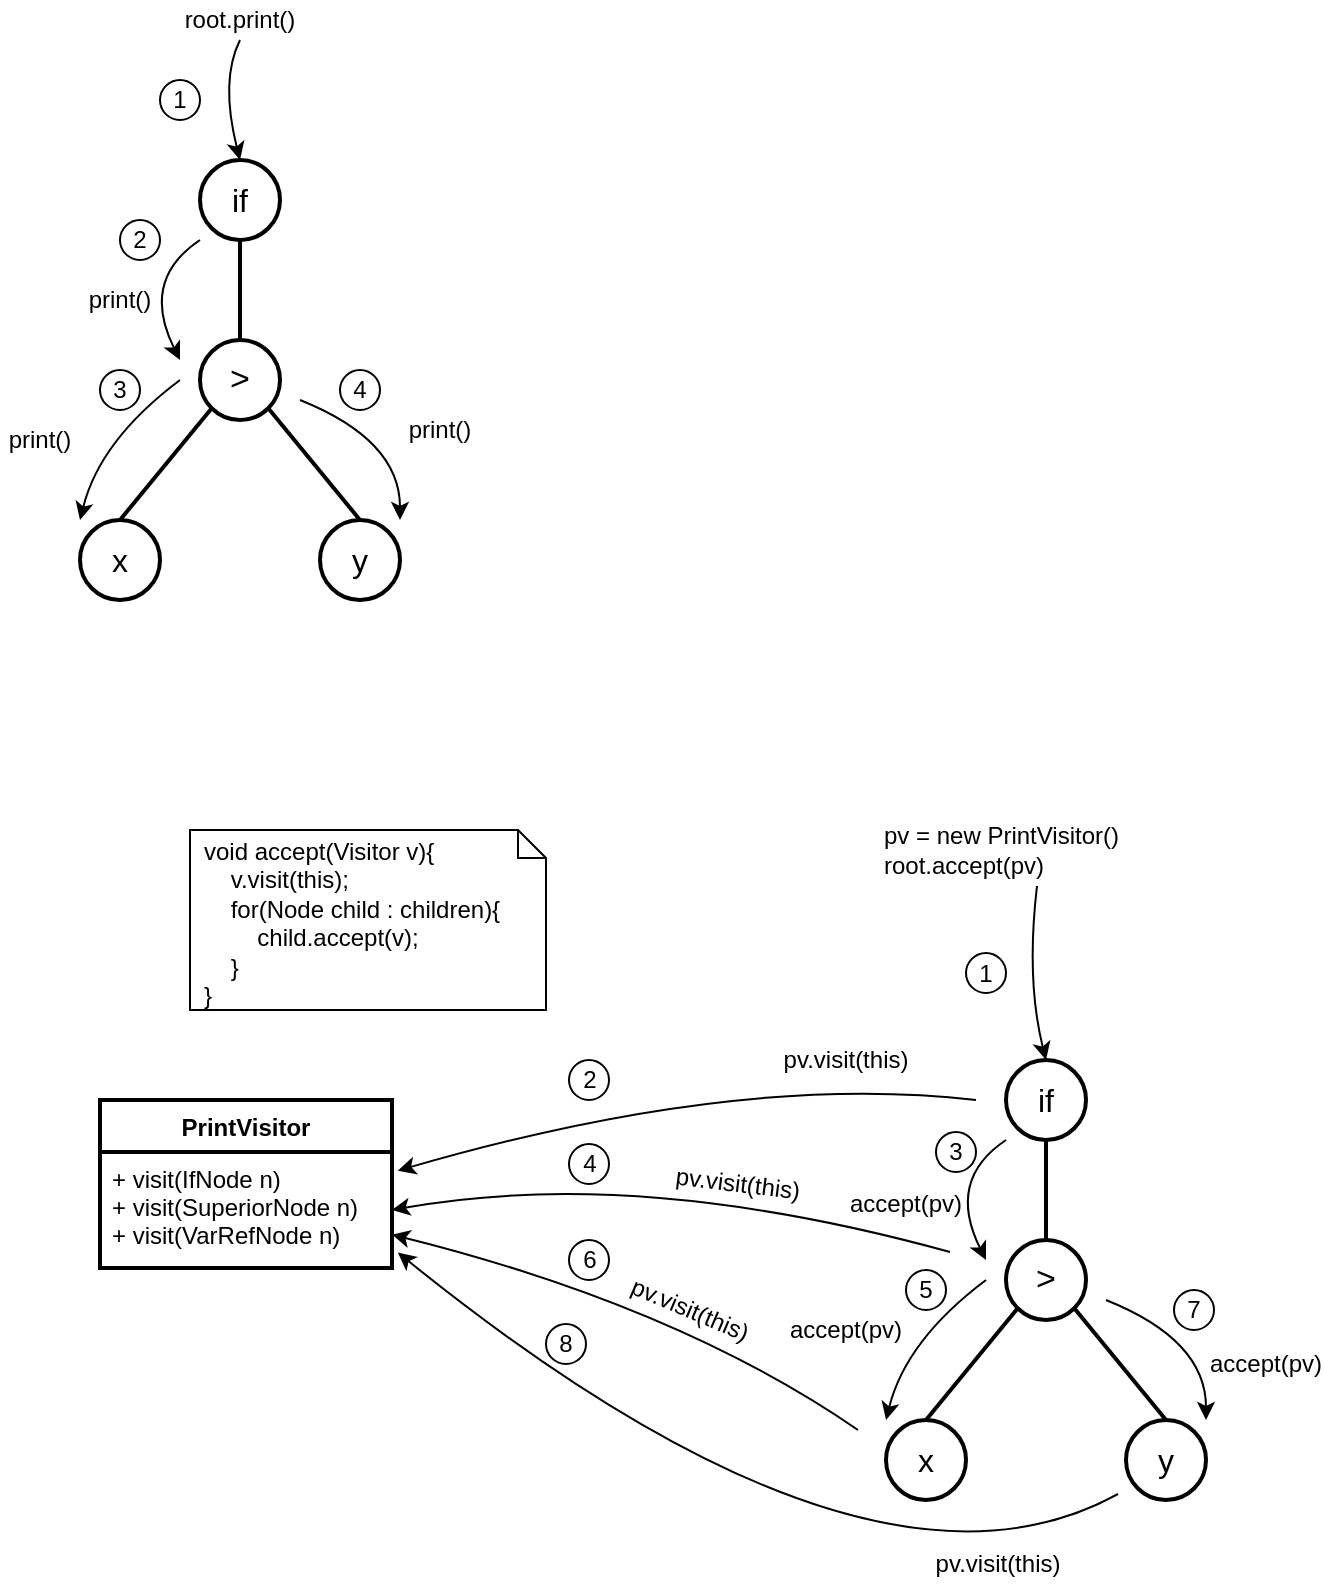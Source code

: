 <mxfile version="10.6.8" type="device"><diagram id="q6o6kI4Xg-qboMViE8kz" name="Page-1"><mxGraphModel dx="951" dy="586" grid="0" gridSize="10" guides="1" tooltips="1" connect="1" arrows="1" fold="1" page="1" pageScale="1" pageWidth="827" pageHeight="1169" math="0" shadow="0"><root><mxCell id="0"/><mxCell id="1" parent="0"/><mxCell id="_Ok47HqWuTcQGErP5vjn-19" value="2" style="ellipse;whiteSpace=wrap;html=1;aspect=fixed;" parent="1" vertex="1"><mxGeometry x="200" y="210" width="20" height="20" as="geometry"/></mxCell><mxCell id="_Ok47HqWuTcQGErP5vjn-2" value="&lt;font style=&quot;font-size: 17px&quot;&gt;&amp;gt;&lt;/font&gt;" style="ellipse;whiteSpace=wrap;html=1;aspect=fixed;strokeWidth=2;" parent="1" vertex="1"><mxGeometry x="240" y="270" width="40" height="40" as="geometry"/></mxCell><mxCell id="_Ok47HqWuTcQGErP5vjn-5" value="&lt;font style=&quot;font-size: 16px&quot;&gt;y&lt;/font&gt;" style="ellipse;whiteSpace=wrap;html=1;aspect=fixed;strokeWidth=2;" parent="1" vertex="1"><mxGeometry x="300" y="360" width="40" height="40" as="geometry"/></mxCell><mxCell id="_Ok47HqWuTcQGErP5vjn-11" value="" style="endArrow=none;html=1;entryX=0;entryY=1;entryDx=0;entryDy=0;exitX=0.5;exitY=0;exitDx=0;exitDy=0;strokeWidth=2;" parent="1" target="_Ok47HqWuTcQGErP5vjn-2" edge="1"><mxGeometry width="50" height="50" relative="1" as="geometry"><mxPoint x="200" y="360" as="sourcePoint"/><mxPoint x="240" y="310" as="targetPoint"/></mxGeometry></mxCell><mxCell id="_Ok47HqWuTcQGErP5vjn-12" value="" style="endArrow=none;html=1;entryX=1;entryY=1;entryDx=0;entryDy=0;exitX=0.5;exitY=0;exitDx=0;exitDy=0;strokeWidth=2;" parent="1" source="_Ok47HqWuTcQGErP5vjn-5" target="_Ok47HqWuTcQGErP5vjn-2" edge="1"><mxGeometry width="50" height="50" relative="1" as="geometry"><mxPoint x="410" y="440" as="sourcePoint"/><mxPoint x="460" y="390" as="targetPoint"/></mxGeometry></mxCell><mxCell id="_Ok47HqWuTcQGErP5vjn-14" value="" style="curved=1;endArrow=classic;html=1;strokeWidth=1;" parent="1" edge="1"><mxGeometry width="50" height="50" relative="1" as="geometry"><mxPoint x="230" y="290" as="sourcePoint"/><mxPoint x="180" y="360" as="targetPoint"/><Array as="points"><mxPoint x="190" y="320"/></Array></mxGeometry></mxCell><mxCell id="_Ok47HqWuTcQGErP5vjn-15" value="&lt;span style=&quot;font-size: 16px&quot;&gt;if&lt;/span&gt;" style="ellipse;whiteSpace=wrap;html=1;aspect=fixed;strokeWidth=2;" parent="1" vertex="1"><mxGeometry x="240" y="180" width="40" height="40" as="geometry"/></mxCell><mxCell id="_Ok47HqWuTcQGErP5vjn-16" value="" style="endArrow=none;html=1;entryX=0.5;entryY=1;entryDx=0;entryDy=0;exitX=0.5;exitY=0;exitDx=0;exitDy=0;strokeWidth=2;" parent="1" source="_Ok47HqWuTcQGErP5vjn-2" target="_Ok47HqWuTcQGErP5vjn-15" edge="1"><mxGeometry width="50" height="50" relative="1" as="geometry"><mxPoint x="396" y="298" as="sourcePoint"/><mxPoint x="350" y="242" as="targetPoint"/></mxGeometry></mxCell><mxCell id="_Ok47HqWuTcQGErP5vjn-17" value="" style="curved=1;endArrow=classic;html=1;strokeWidth=1;" parent="1" edge="1"><mxGeometry width="50" height="50" relative="1" as="geometry"><mxPoint x="240" y="220" as="sourcePoint"/><mxPoint x="230" y="280" as="targetPoint"/><Array as="points"><mxPoint x="210" y="240"/></Array></mxGeometry></mxCell><mxCell id="_Ok47HqWuTcQGErP5vjn-18" value="" style="curved=1;endArrow=classic;html=1;strokeWidth=1;" parent="1" edge="1"><mxGeometry width="50" height="50" relative="1" as="geometry"><mxPoint x="290" y="300" as="sourcePoint"/><mxPoint x="340" y="360" as="targetPoint"/><Array as="points"><mxPoint x="340" y="320"/></Array></mxGeometry></mxCell><mxCell id="_Ok47HqWuTcQGErP5vjn-20" value="&lt;font style=&quot;font-size: 16px&quot;&gt;x&lt;/font&gt;" style="ellipse;whiteSpace=wrap;html=1;aspect=fixed;strokeWidth=2;" parent="1" vertex="1"><mxGeometry x="180" y="360" width="40" height="40" as="geometry"/></mxCell><mxCell id="_Ok47HqWuTcQGErP5vjn-21" value="3" style="ellipse;whiteSpace=wrap;html=1;aspect=fixed;" parent="1" vertex="1"><mxGeometry x="190" y="285" width="20" height="20" as="geometry"/></mxCell><mxCell id="_Ok47HqWuTcQGErP5vjn-22" value="4" style="ellipse;whiteSpace=wrap;html=1;aspect=fixed;" parent="1" vertex="1"><mxGeometry x="310" y="285" width="20" height="20" as="geometry"/></mxCell><mxCell id="_Ok47HqWuTcQGErP5vjn-25" value="print()" style="text;html=1;strokeColor=none;fillColor=none;align=center;verticalAlign=middle;whiteSpace=wrap;rounded=0;" parent="1" vertex="1"><mxGeometry x="180" y="240" width="40" height="20" as="geometry"/></mxCell><mxCell id="_Ok47HqWuTcQGErP5vjn-27" value="print()" style="text;html=1;strokeColor=none;fillColor=none;align=center;verticalAlign=middle;whiteSpace=wrap;rounded=0;" parent="1" vertex="1"><mxGeometry x="140" y="310" width="40" height="20" as="geometry"/></mxCell><mxCell id="_Ok47HqWuTcQGErP5vjn-28" value="print()" style="text;html=1;strokeColor=none;fillColor=none;align=center;verticalAlign=middle;whiteSpace=wrap;rounded=0;" parent="1" vertex="1"><mxGeometry x="340" y="305" width="40" height="20" as="geometry"/></mxCell><mxCell id="_Ok47HqWuTcQGErP5vjn-31" value="root.print()" style="text;html=1;strokeColor=none;fillColor=none;align=center;verticalAlign=middle;whiteSpace=wrap;rounded=0;" parent="1" vertex="1"><mxGeometry x="230" y="100" width="60" height="20" as="geometry"/></mxCell><mxCell id="_Ok47HqWuTcQGErP5vjn-34" value="" style="curved=1;endArrow=classic;html=1;strokeWidth=1;exitX=0.5;exitY=1;exitDx=0;exitDy=0;entryX=0.5;entryY=0;entryDx=0;entryDy=0;" parent="1" source="_Ok47HqWuTcQGErP5vjn-31" target="_Ok47HqWuTcQGErP5vjn-15" edge="1"><mxGeometry width="50" height="50" relative="1" as="geometry"><mxPoint x="260" y="120" as="sourcePoint"/><mxPoint x="260" y="170" as="targetPoint"/><Array as="points"><mxPoint x="250" y="140"/></Array></mxGeometry></mxCell><mxCell id="_Ok47HqWuTcQGErP5vjn-36" value="1" style="ellipse;whiteSpace=wrap;html=1;aspect=fixed;" parent="1" vertex="1"><mxGeometry x="220" y="140" width="20" height="20" as="geometry"/></mxCell><mxCell id="_Ok47HqWuTcQGErP5vjn-38" value="3" style="ellipse;whiteSpace=wrap;html=1;aspect=fixed;" parent="1" vertex="1"><mxGeometry x="608" y="666" width="20" height="20" as="geometry"/></mxCell><mxCell id="_Ok47HqWuTcQGErP5vjn-39" value="&lt;font style=&quot;font-size: 17px&quot;&gt;&amp;gt;&lt;/font&gt;" style="ellipse;whiteSpace=wrap;html=1;aspect=fixed;strokeWidth=2;" parent="1" vertex="1"><mxGeometry x="643" y="720" width="40" height="40" as="geometry"/></mxCell><mxCell id="_Ok47HqWuTcQGErP5vjn-40" value="&lt;font style=&quot;font-size: 16px&quot;&gt;y&lt;/font&gt;" style="ellipse;whiteSpace=wrap;html=1;aspect=fixed;strokeWidth=2;" parent="1" vertex="1"><mxGeometry x="703" y="810" width="40" height="40" as="geometry"/></mxCell><mxCell id="_Ok47HqWuTcQGErP5vjn-41" value="" style="endArrow=none;html=1;entryX=0;entryY=1;entryDx=0;entryDy=0;exitX=0.5;exitY=0;exitDx=0;exitDy=0;strokeWidth=2;" parent="1" target="_Ok47HqWuTcQGErP5vjn-39" edge="1"><mxGeometry width="50" height="50" relative="1" as="geometry"><mxPoint x="603" y="810" as="sourcePoint"/><mxPoint x="643" y="760" as="targetPoint"/></mxGeometry></mxCell><mxCell id="_Ok47HqWuTcQGErP5vjn-42" value="" style="endArrow=none;html=1;entryX=1;entryY=1;entryDx=0;entryDy=0;exitX=0.5;exitY=0;exitDx=0;exitDy=0;strokeWidth=2;" parent="1" source="_Ok47HqWuTcQGErP5vjn-40" target="_Ok47HqWuTcQGErP5vjn-39" edge="1"><mxGeometry width="50" height="50" relative="1" as="geometry"><mxPoint x="813" y="890" as="sourcePoint"/><mxPoint x="863" y="840" as="targetPoint"/></mxGeometry></mxCell><mxCell id="_Ok47HqWuTcQGErP5vjn-43" value="" style="curved=1;endArrow=classic;html=1;strokeWidth=1;" parent="1" edge="1"><mxGeometry width="50" height="50" relative="1" as="geometry"><mxPoint x="633" y="740" as="sourcePoint"/><mxPoint x="583" y="810" as="targetPoint"/><Array as="points"><mxPoint x="593" y="770"/></Array></mxGeometry></mxCell><mxCell id="_Ok47HqWuTcQGErP5vjn-44" value="&lt;span style=&quot;font-size: 16px&quot;&gt;if&lt;/span&gt;" style="ellipse;whiteSpace=wrap;html=1;aspect=fixed;strokeWidth=2;" parent="1" vertex="1"><mxGeometry x="643" y="630" width="40" height="40" as="geometry"/></mxCell><mxCell id="_Ok47HqWuTcQGErP5vjn-45" value="" style="endArrow=none;html=1;entryX=0.5;entryY=1;entryDx=0;entryDy=0;exitX=0.5;exitY=0;exitDx=0;exitDy=0;strokeWidth=2;" parent="1" source="_Ok47HqWuTcQGErP5vjn-39" target="_Ok47HqWuTcQGErP5vjn-44" edge="1"><mxGeometry width="50" height="50" relative="1" as="geometry"><mxPoint x="799" y="748" as="sourcePoint"/><mxPoint x="753" y="692" as="targetPoint"/></mxGeometry></mxCell><mxCell id="_Ok47HqWuTcQGErP5vjn-46" value="" style="curved=1;endArrow=classic;html=1;strokeWidth=1;" parent="1" edge="1"><mxGeometry width="50" height="50" relative="1" as="geometry"><mxPoint x="643" y="670" as="sourcePoint"/><mxPoint x="633" y="730" as="targetPoint"/><Array as="points"><mxPoint x="613" y="690"/></Array></mxGeometry></mxCell><mxCell id="_Ok47HqWuTcQGErP5vjn-47" value="" style="curved=1;endArrow=classic;html=1;strokeWidth=1;" parent="1" edge="1"><mxGeometry width="50" height="50" relative="1" as="geometry"><mxPoint x="693" y="750" as="sourcePoint"/><mxPoint x="743" y="810" as="targetPoint"/><Array as="points"><mxPoint x="743" y="770"/></Array></mxGeometry></mxCell><mxCell id="_Ok47HqWuTcQGErP5vjn-48" value="&lt;font style=&quot;font-size: 16px&quot;&gt;x&lt;/font&gt;" style="ellipse;whiteSpace=wrap;html=1;aspect=fixed;strokeWidth=2;" parent="1" vertex="1"><mxGeometry x="583" y="810" width="40" height="40" as="geometry"/></mxCell><mxCell id="_Ok47HqWuTcQGErP5vjn-49" value="5" style="ellipse;whiteSpace=wrap;html=1;aspect=fixed;" parent="1" vertex="1"><mxGeometry x="593" y="735" width="20" height="20" as="geometry"/></mxCell><mxCell id="_Ok47HqWuTcQGErP5vjn-50" value="6" style="ellipse;whiteSpace=wrap;html=1;aspect=fixed;" parent="1" vertex="1"><mxGeometry x="424.5" y="720" width="20" height="20" as="geometry"/></mxCell><mxCell id="_Ok47HqWuTcQGErP5vjn-51" value="accept(pv)" style="text;html=1;strokeColor=none;fillColor=none;align=center;verticalAlign=middle;whiteSpace=wrap;rounded=0;" parent="1" vertex="1"><mxGeometry x="573" y="692" width="40" height="20" as="geometry"/></mxCell><mxCell id="_Ok47HqWuTcQGErP5vjn-54" value="pv = new PrintVisitor()&lt;br&gt;root.accept(pv)" style="text;html=1;strokeColor=none;fillColor=none;align=left;verticalAlign=middle;whiteSpace=wrap;rounded=0;" parent="1" vertex="1"><mxGeometry x="580" y="506" width="157" height="37" as="geometry"/></mxCell><mxCell id="_Ok47HqWuTcQGErP5vjn-55" value="" style="curved=1;endArrow=classic;html=1;strokeWidth=1;exitX=0.5;exitY=1;exitDx=0;exitDy=0;entryX=0.5;entryY=0;entryDx=0;entryDy=0;" parent="1" source="_Ok47HqWuTcQGErP5vjn-54" target="_Ok47HqWuTcQGErP5vjn-44" edge="1"><mxGeometry width="50" height="50" relative="1" as="geometry"><mxPoint x="663" y="570" as="sourcePoint"/><mxPoint x="663" y="620" as="targetPoint"/><Array as="points"><mxPoint x="653" y="590"/></Array></mxGeometry></mxCell><mxCell id="_Ok47HqWuTcQGErP5vjn-56" value="1" style="ellipse;whiteSpace=wrap;html=1;aspect=fixed;" parent="1" vertex="1"><mxGeometry x="623" y="576.5" width="20" height="20" as="geometry"/></mxCell><mxCell id="_Ok47HqWuTcQGErP5vjn-57" value="PrintVisitor" style="swimlane;fontStyle=1;align=center;verticalAlign=top;childLayout=stackLayout;horizontal=1;startSize=26;horizontalStack=0;resizeParent=1;resizeParentMax=0;resizeLast=0;collapsible=1;marginBottom=0;strokeWidth=2;" parent="1" vertex="1"><mxGeometry x="190" y="650" width="146" height="84" as="geometry"><mxRectangle x="190" y="650" width="85" height="26" as="alternateBounds"/></mxGeometry></mxCell><mxCell id="_Ok47HqWuTcQGErP5vjn-60" value="+ visit(IfNode n)&#10;+ visit(SuperiorNode n)&#10;+ visit(VarRefNode n)&#10;" style="text;strokeColor=none;fillColor=none;align=left;verticalAlign=top;spacingLeft=4;spacingRight=4;overflow=hidden;rotatable=0;points=[[0,0.5],[1,0.5]];portConstraint=eastwest;" parent="_Ok47HqWuTcQGErP5vjn-57" vertex="1"><mxGeometry y="26" width="146" height="58" as="geometry"/></mxCell><mxCell id="_Ok47HqWuTcQGErP5vjn-61" value="" style="curved=1;endArrow=classic;html=1;strokeWidth=1;entryX=1.02;entryY=0.161;entryDx=0;entryDy=0;entryPerimeter=0;" parent="1" target="_Ok47HqWuTcQGErP5vjn-60" edge="1"><mxGeometry width="50" height="50" relative="1" as="geometry"><mxPoint x="628" y="650" as="sourcePoint"/><mxPoint x="618" y="696" as="targetPoint"/><Array as="points"><mxPoint x="509" y="636"/></Array></mxGeometry></mxCell><mxCell id="_Ok47HqWuTcQGErP5vjn-62" value="2" style="ellipse;whiteSpace=wrap;html=1;aspect=fixed;" parent="1" vertex="1"><mxGeometry x="424.5" y="630" width="20" height="20" as="geometry"/></mxCell><mxCell id="_Ok47HqWuTcQGErP5vjn-64" value="accept(pv)" style="text;html=1;strokeColor=none;fillColor=none;align=center;verticalAlign=middle;whiteSpace=wrap;rounded=0;" parent="1" vertex="1"><mxGeometry x="543" y="755" width="40" height="20" as="geometry"/></mxCell><mxCell id="_Ok47HqWuTcQGErP5vjn-65" value="accept(pv)" style="text;html=1;strokeColor=none;fillColor=none;align=center;verticalAlign=middle;whiteSpace=wrap;rounded=0;" parent="1" vertex="1"><mxGeometry x="753" y="772" width="40" height="20" as="geometry"/></mxCell><mxCell id="_Ok47HqWuTcQGErP5vjn-66" value="" style="curved=1;endArrow=classic;html=1;strokeWidth=1;entryX=1;entryY=0.5;entryDx=0;entryDy=0;" parent="1" target="_Ok47HqWuTcQGErP5vjn-60" edge="1"><mxGeometry width="50" height="50" relative="1" as="geometry"><mxPoint x="615" y="726" as="sourcePoint"/><mxPoint x="342" y="700" as="targetPoint"/><Array as="points"><mxPoint x="459" y="683"/></Array></mxGeometry></mxCell><mxCell id="_Ok47HqWuTcQGErP5vjn-67" value="pv.visit(this)" style="text;html=1;strokeColor=none;fillColor=none;align=center;verticalAlign=middle;whiteSpace=wrap;rounded=0;" parent="1" vertex="1"><mxGeometry x="543" y="620" width="40" height="20" as="geometry"/></mxCell><mxCell id="_Ok47HqWuTcQGErP5vjn-68" value="4" style="ellipse;whiteSpace=wrap;html=1;aspect=fixed;" parent="1" vertex="1"><mxGeometry x="424.5" y="672" width="20" height="20" as="geometry"/></mxCell><mxCell id="_Ok47HqWuTcQGErP5vjn-71" value="" style="curved=1;endArrow=classic;html=1;strokeWidth=1;entryX=1;entryY=0.712;entryDx=0;entryDy=0;entryPerimeter=0;" parent="1" target="_Ok47HqWuTcQGErP5vjn-60" edge="1"><mxGeometry width="50" height="50" relative="1" as="geometry"><mxPoint x="569" y="815" as="sourcePoint"/><mxPoint x="352" y="710" as="targetPoint"/><Array as="points"><mxPoint x="479" y="753"/></Array></mxGeometry></mxCell><mxCell id="_Ok47HqWuTcQGErP5vjn-73" value="" style="curved=1;endArrow=classic;html=1;strokeWidth=1;entryX=1.02;entryY=0.867;entryDx=0;entryDy=0;entryPerimeter=0;" parent="1" target="_Ok47HqWuTcQGErP5vjn-60" edge="1"><mxGeometry width="50" height="50" relative="1" as="geometry"><mxPoint x="699" y="847" as="sourcePoint"/><mxPoint x="330" y="792" as="targetPoint"/><Array as="points"><mxPoint x="574" y="916"/></Array></mxGeometry></mxCell><mxCell id="_Ok47HqWuTcQGErP5vjn-74" value="7" style="ellipse;whiteSpace=wrap;html=1;aspect=fixed;" parent="1" vertex="1"><mxGeometry x="727" y="745" width="20" height="20" as="geometry"/></mxCell><mxCell id="_Ok47HqWuTcQGErP5vjn-75" value="8" style="ellipse;whiteSpace=wrap;html=1;aspect=fixed;" parent="1" vertex="1"><mxGeometry x="413" y="762" width="20" height="20" as="geometry"/></mxCell><mxCell id="_Ok47HqWuTcQGErP5vjn-76" value="pv.visit(this)" style="text;html=1;strokeColor=none;fillColor=none;align=center;verticalAlign=middle;whiteSpace=wrap;rounded=0;rotation=7;" parent="1" vertex="1"><mxGeometry x="489" y="682" width="40" height="20" as="geometry"/></mxCell><mxCell id="_Ok47HqWuTcQGErP5vjn-77" value="pv.visit(this)" style="text;html=1;strokeColor=none;fillColor=none;align=center;verticalAlign=middle;whiteSpace=wrap;rounded=0;rotation=23;" parent="1" vertex="1"><mxGeometry x="465" y="745" width="40" height="20" as="geometry"/></mxCell><mxCell id="_Ok47HqWuTcQGErP5vjn-78" value="pv.visit(this)" style="text;html=1;strokeColor=none;fillColor=none;align=center;verticalAlign=middle;whiteSpace=wrap;rounded=0;" parent="1" vertex="1"><mxGeometry x="618.5" y="872" width="40" height="20" as="geometry"/></mxCell><mxCell id="Tvg_C8nFqPy_v34130GT-1" value="&lt;div&gt;void accept(Visitor v){&lt;/div&gt;&lt;div&gt;&amp;nbsp; &amp;nbsp; v.visit(this);&lt;/div&gt;&lt;div&gt;&amp;nbsp; &amp;nbsp; for(Node child : children){&lt;/div&gt;&lt;div&gt;&amp;nbsp; &amp;nbsp; &amp;nbsp; &amp;nbsp; child.accept(v);&lt;/div&gt;&lt;div&gt;&amp;nbsp; &amp;nbsp; }&lt;/div&gt;&lt;div&gt;}&lt;/div&gt;&lt;div&gt;&lt;br&gt;&lt;/div&gt;" style="shape=note;whiteSpace=wrap;html=1;size=14;verticalAlign=top;align=left;spacingTop=-3;spacingLeft=5;" vertex="1" parent="1"><mxGeometry x="235" y="515" width="178" height="90" as="geometry"/></mxCell></root></mxGraphModel></diagram></mxfile>